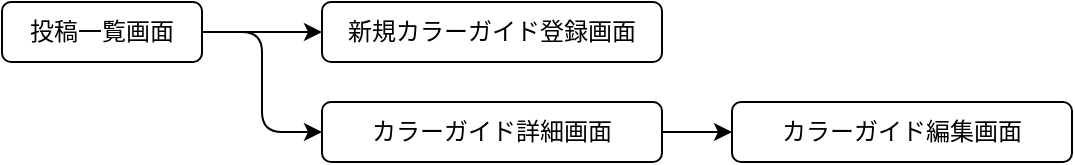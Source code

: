 <mxfile version="20.5.3" type="embed"><diagram id="x6qK0pX_U8qr1D9FbMiT" name="ページ1"><mxGraphModel dx="693" dy="377" grid="1" gridSize="10" guides="1" tooltips="1" connect="1" arrows="1" fold="1" page="1" pageScale="1" pageWidth="1169" pageHeight="827" math="0" shadow="0"><root><mxCell id="0"/><mxCell id="1" parent="0"/><mxCell id="10" style="edgeStyle=none;html=1;" parent="1" source="4" target="5" edge="1"><mxGeometry relative="1" as="geometry"/></mxCell><mxCell id="11" style="edgeStyle=none;html=1;entryX=0;entryY=0.5;entryDx=0;entryDy=0;" parent="1" source="4" target="6" edge="1"><mxGeometry relative="1" as="geometry"><Array as="points"><mxPoint x="340" y="145"/><mxPoint x="340" y="195"/></Array></mxGeometry></mxCell><mxCell id="4" value="投稿一覧画面" style="rounded=1;whiteSpace=wrap;html=1;labelBackgroundColor=none;labelBorderColor=none;" parent="1" vertex="1"><mxGeometry x="210" y="130" width="100" height="30" as="geometry"/></mxCell><mxCell id="5" value="新規カラーガイド登録画面" style="rounded=1;whiteSpace=wrap;html=1;labelBackgroundColor=none;labelBorderColor=none;" parent="1" vertex="1"><mxGeometry x="370" y="130" width="170" height="30" as="geometry"/></mxCell><mxCell id="12" style="edgeStyle=none;html=1;" parent="1" source="6" target="7" edge="1"><mxGeometry relative="1" as="geometry"/></mxCell><mxCell id="6" value="カラーガイド詳細画面" style="rounded=1;whiteSpace=wrap;html=1;labelBackgroundColor=none;labelBorderColor=none;" parent="1" vertex="1"><mxGeometry x="370" y="180" width="170" height="30" as="geometry"/></mxCell><mxCell id="7" value="カラーガイド編集画面" style="rounded=1;whiteSpace=wrap;html=1;labelBackgroundColor=none;labelBorderColor=none;" parent="1" vertex="1"><mxGeometry x="575" y="180" width="170" height="30" as="geometry"/></mxCell></root></mxGraphModel></diagram></mxfile>